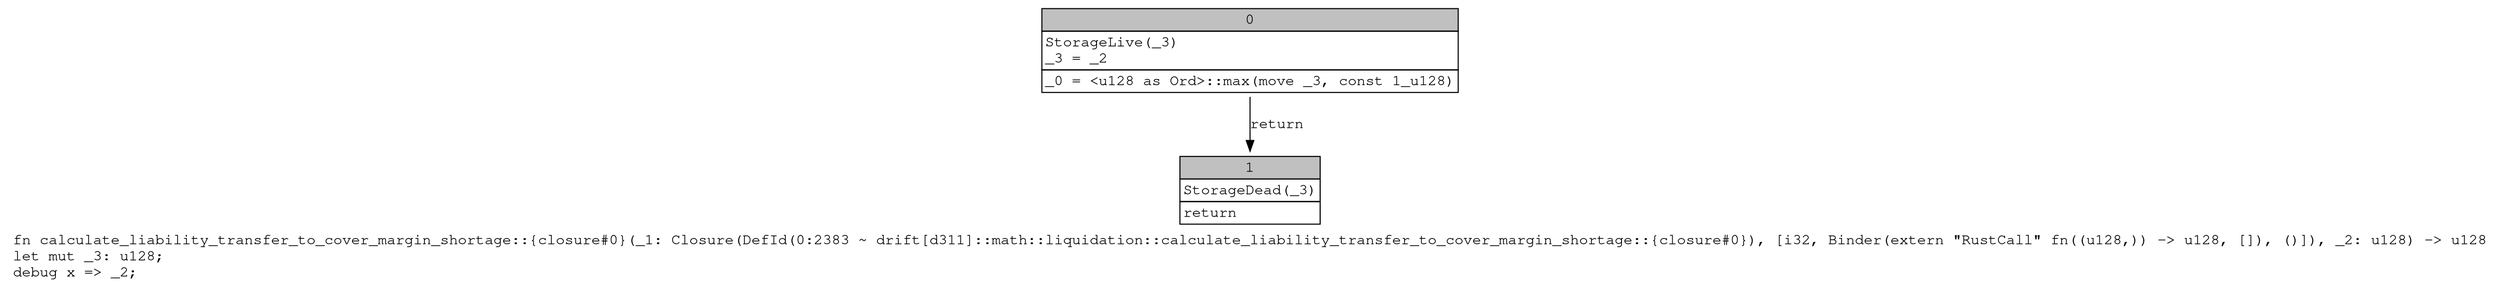 digraph Mir_0_2383 {
    graph [fontname="Courier, monospace"];
    node [fontname="Courier, monospace"];
    edge [fontname="Courier, monospace"];
    label=<fn calculate_liability_transfer_to_cover_margin_shortage::{closure#0}(_1: Closure(DefId(0:2383 ~ drift[d311]::math::liquidation::calculate_liability_transfer_to_cover_margin_shortage::{closure#0}), [i32, Binder(extern &quot;RustCall&quot; fn((u128,)) -&gt; u128, []), ()]), _2: u128) -&gt; u128<br align="left"/>let mut _3: u128;<br align="left"/>debug x =&gt; _2;<br align="left"/>>;
    bb0__0_2383 [shape="none", label=<<table border="0" cellborder="1" cellspacing="0"><tr><td bgcolor="gray" align="center" colspan="1">0</td></tr><tr><td align="left" balign="left">StorageLive(_3)<br/>_3 = _2<br/></td></tr><tr><td align="left">_0 = &lt;u128 as Ord&gt;::max(move _3, const 1_u128)</td></tr></table>>];
    bb1__0_2383 [shape="none", label=<<table border="0" cellborder="1" cellspacing="0"><tr><td bgcolor="gray" align="center" colspan="1">1</td></tr><tr><td align="left" balign="left">StorageDead(_3)<br/></td></tr><tr><td align="left">return</td></tr></table>>];
    bb0__0_2383 -> bb1__0_2383 [label="return"];
}

